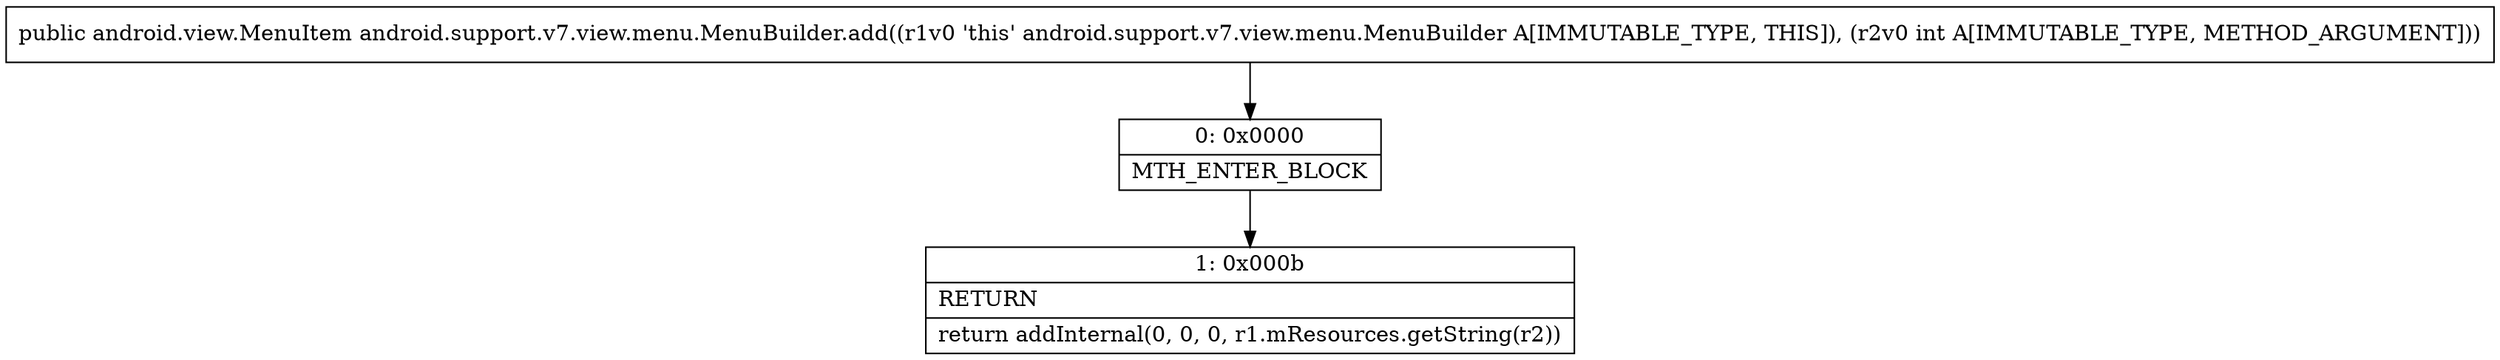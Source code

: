 digraph "CFG forandroid.support.v7.view.menu.MenuBuilder.add(I)Landroid\/view\/MenuItem;" {
Node_0 [shape=record,label="{0\:\ 0x0000|MTH_ENTER_BLOCK\l}"];
Node_1 [shape=record,label="{1\:\ 0x000b|RETURN\l|return addInternal(0, 0, 0, r1.mResources.getString(r2))\l}"];
MethodNode[shape=record,label="{public android.view.MenuItem android.support.v7.view.menu.MenuBuilder.add((r1v0 'this' android.support.v7.view.menu.MenuBuilder A[IMMUTABLE_TYPE, THIS]), (r2v0 int A[IMMUTABLE_TYPE, METHOD_ARGUMENT])) }"];
MethodNode -> Node_0;
Node_0 -> Node_1;
}

